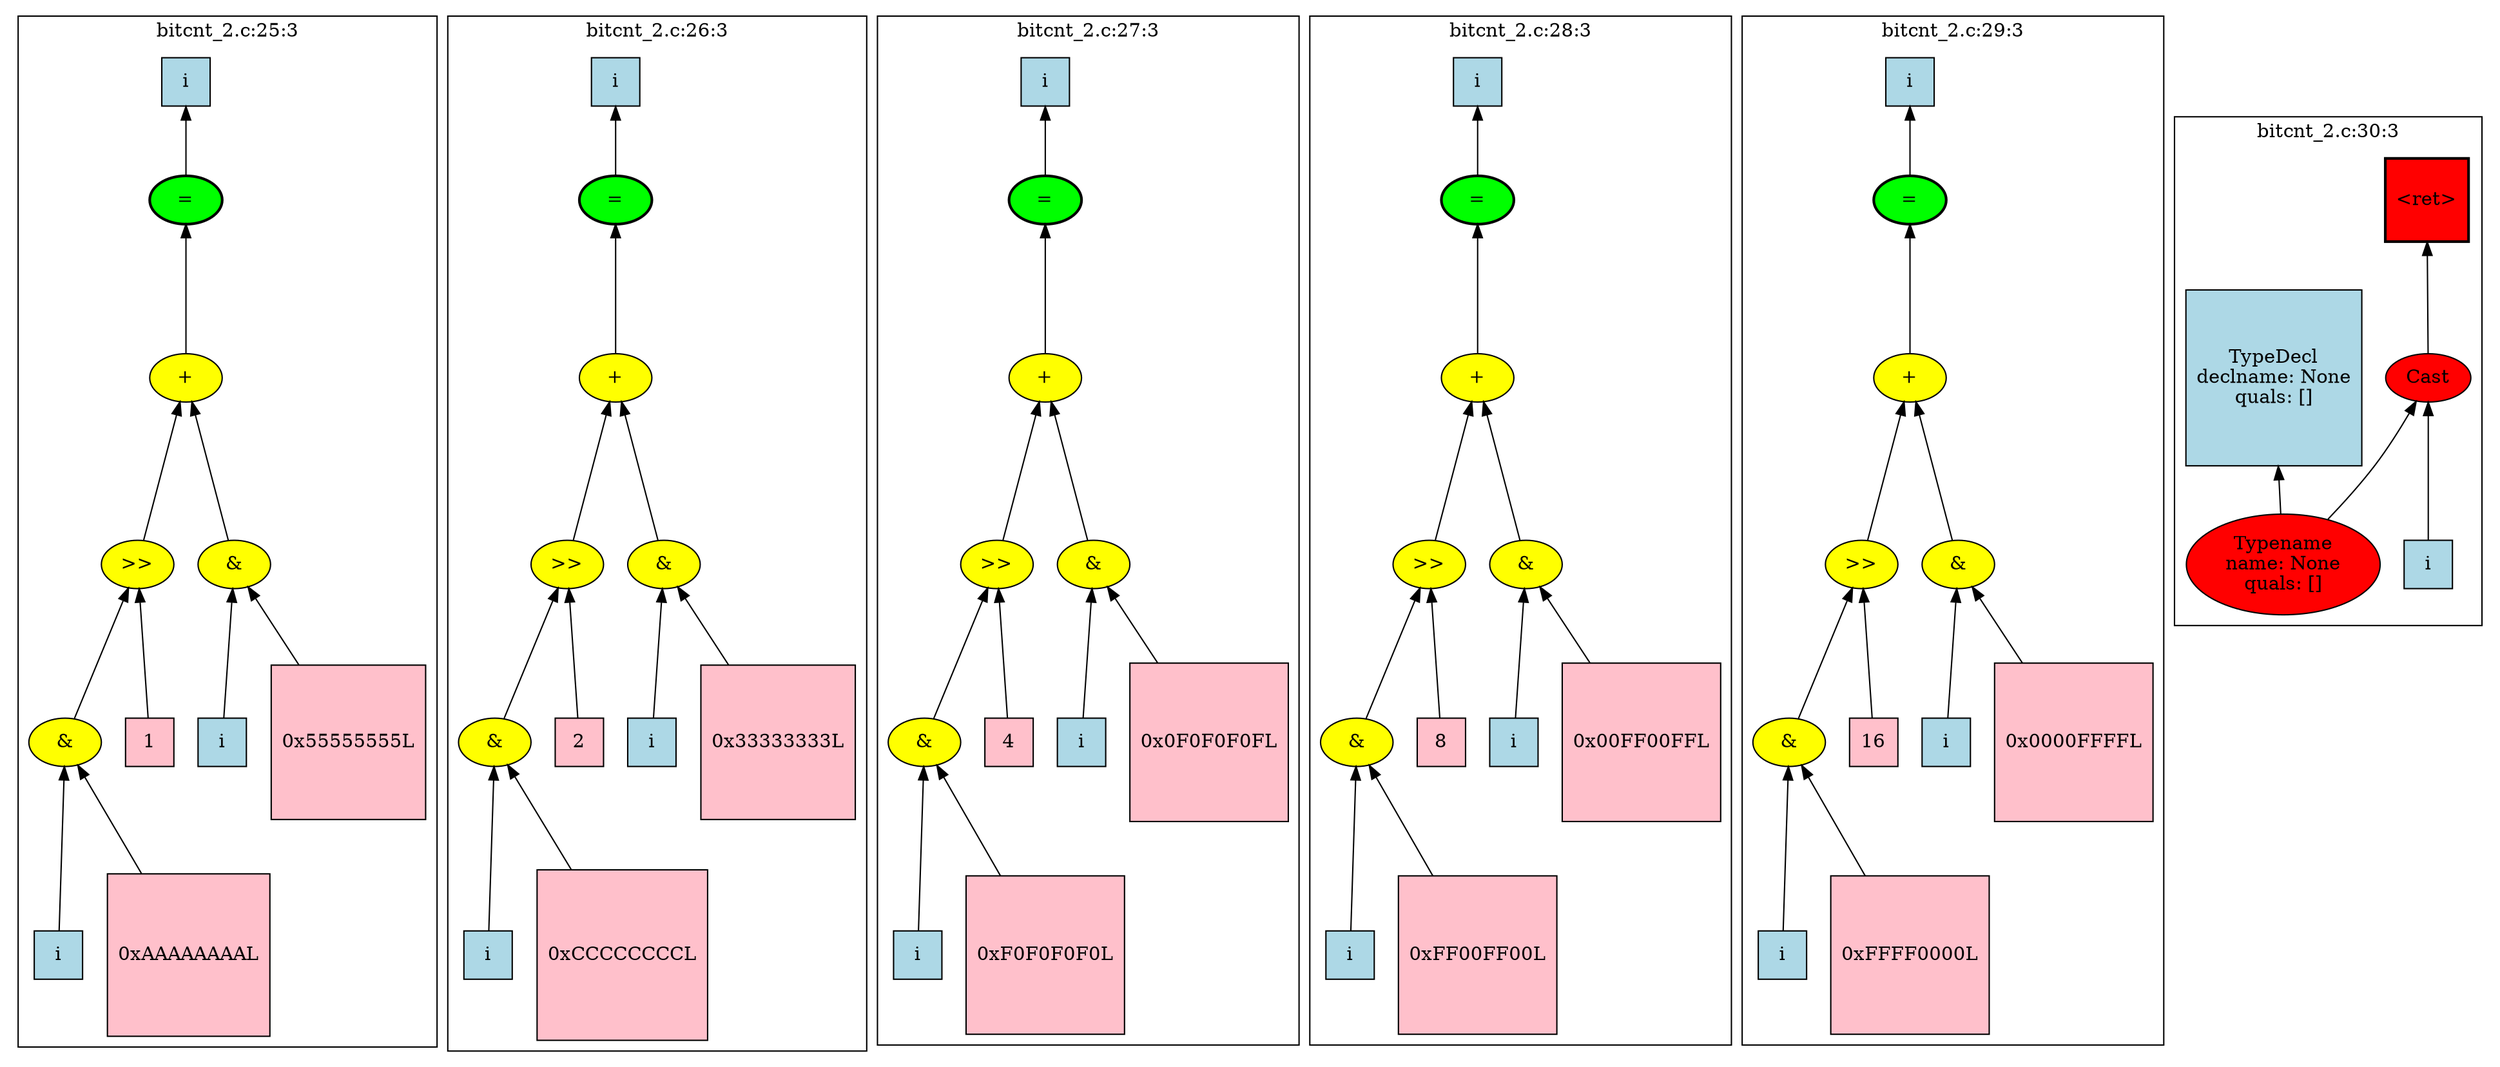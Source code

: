 strict graph "" {
	graph [bb="0,0,1705,712.95",
		newrank=true
	];
	node [label="\N"];
	{
		graph [rank=same,
			rankdir=LR
		];
		rank2	[height=0.5,
			label="",
			pos="0.5,575.45",
			style=invis,
			width=0.013889];
		84	[fillcolor=green,
			height=0.5,
			label="=",
			pos="134.5,575.45",
			style="filled,bold",
			width=0.75];
		rank2 -- 84	[pos="1.0234,575.45 36.478,575.45 71.933,575.45 107.39,575.45",
			style=invis];
		95	[fillcolor=green,
			height=0.5,
			label="=",
			pos="430.5,575.45",
			style="filled,bold",
			width=0.75];
		84 -- 95	[pos="161.67,575.45 242.27,575.45 322.86,575.45 403.46,575.45",
			style=invis];
		106	[fillcolor=green,
			height=0.5,
			label="=",
			pos="726.5,575.45",
			style="filled,bold",
			width=0.75];
		95 -- 106	[pos="457.67,575.45 538.27,575.45 618.86,575.45 699.46,575.45",
			style=invis];
		117	[fillcolor=green,
			height=0.5,
			label="=",
			pos="1026.5,575.45",
			style="filled,bold",
			width=0.75];
		106 -- 117	[pos="753.75,575.45 835.61,575.45 917.47,575.45 999.33,575.45",
			style=invis];
		128	[fillcolor=green,
			height=0.5,
			label="=",
			pos="1326.5,575.45",
			style="filled,bold",
			width=0.75];
		117 -- 128	[pos="1053.7,575.45 1135.6,575.45 1217.5,575.45 1299.3,575.45",
			style=invis];
		139	[fillcolor=red,
			height=0.65278,
			label="\<ret\>",
			pos="1660.5,575.45",
			shape=square,
			style="filled,bold",
			width=0.65278];
		128 -- 139	[pos="1353.6,575.45 1448,575.45 1542.4,575.45 1636.8,575.45",
			style=invis];
		end	[height=0.5,
			label="",
			pos="1704.5,575.45",
			style=invis,
			width=0.013889];
		139 -- end	[pos="1684.2,575.45 1690.8,575.45 1697.3,575.45 1703.9,575.45",
			style=invis];
	}
	subgraph cluster95 {
		graph [bb="305.5,11,593.5,704.95",
			label="bitcnt_2.c:26:3",
			lheight=0.21,
			lp="449.5,693.45",
			lwidth=1.14
		];
		95;
		97	[fillcolor=yellow,
			height=0.5,
			label="+",
			pos="430.5,462.95",
			style=filled,
			width=0.75];
		95 -- 97	[dir=back,
			pos="s,430.5,557.19 430.5,547.12 430.5,526.46 430.5,498.73 430.5,481.1"];
		98	[fillcolor=yellow,
			height=0.5,
			label=">>",
			pos="394.5,336.48",
			style=filled,
			width=0.75];
		97 -- 98	[dir=back,
			pos="s,425.64,445.17 422.83,435.42 415.74,410.92 405.42,375.25 399.39,354.4"];
		103	[fillcolor=yellow,
			height=0.5,
			label="&",
			pos="466.5,336.48",
			style=filled,
			width=0.75];
		97 -- 103	[dir=back,
			pos="s,435.36,445.17 438.17,435.42 445.26,410.92 455.58,375.25 461.61,354.4"];
		99	[fillcolor=yellow,
			height=0.5,
			label="&",
			pos="340.5,215.5",
			style=filled,
			width=0.75];
		98 -- 99	[dir=back,
			pos="s,386.99,318.93 382.77,309.64 372.19,286.32 356.94,252.73 347.94,232.9"];
		102	[fillcolor=pink,
			height=0.5,
			label=2,
			pos="403.5,215.5",
			shape=square,
			style=filled,
			width=0.5];
		98 -- 102	[dir=back,
			pos="s,395.79,318.43 396.56,308.28 398.3,285.28 400.74,253.03 402.21,233.51"];
		104	[fillcolor=lightblue,
			height=0.5,
			label=i,
			pos="457.5,215.5",
			shape=square,
			style=filled,
			width=0.5];
		103 -- 104	[dir=back,
			pos="s,465.21,318.43 464.44,308.28 462.7,285.28 460.26,253.03 458.79,233.51"];
		105	[fillcolor=pink,
			height=1.2778,
			label="0x33333333L",
			pos="539.5,215.5",
			shape=square,
			style=filled,
			width=1.2778];
		103 -- 105	[dir=back,
			pos="s,476.35,319.43 481.66,310.76 490.36,296.59 501.54,278.36 511.76,261.72"];
		96	[fillcolor=lightblue,
			height=0.5,
			label=i,
			pos="430.5,655.95",
			shape=square,
			style=filled,
			width=0.5];
		96 -- 95	[dir=back,
			pos="s,430.5,637.92 430.5,627.62 430.5,616.26 430.5,603.43 430.5,593.45"];
		100	[fillcolor=lightblue,
			height=0.5,
			label=i,
			pos="335.5,74",
			shape=square,
			style=filled,
			width=0.5];
		99 -- 100	[dir=back,
			pos="s,339.89,197.39 339.52,187.04 338.51,158.89 336.97,115.96 336.12,92.245"];
		101	[fillcolor=pink,
			height=1.5278,
			label="0xCCCCCCCCL",
			pos="426.5,74",
			shape=square,
			style=filled,
			width=1.5278];
		99 -- 101	[dir=back,
			pos="s,350.37,198.5 355.7,189.85 366.05,173.06 380.16,150.17 393.06,129.25"];
	}
	subgraph cluster84 {
		graph [bb="9.5,8,297.5,704.95",
			label="bitcnt_2.c:25:3",
			lheight=0.21,
			lp="153.5,693.45",
			lwidth=1.14
		];
		84;
		86	[fillcolor=yellow,
			height=0.5,
			label="+",
			pos="134.5,462.95",
			style=filled,
			width=0.75];
		84 -- 86	[dir=back,
			pos="s,134.5,557.19 134.5,547.12 134.5,526.46 134.5,498.73 134.5,481.1"];
		87	[fillcolor=yellow,
			height=0.5,
			label=">>",
			pos="98.5,336.48",
			style=filled,
			width=0.75];
		86 -- 87	[dir=back,
			pos="s,129.64,445.17 126.83,435.42 119.74,410.92 109.42,375.25 103.39,354.4"];
		92	[fillcolor=yellow,
			height=0.5,
			label="&",
			pos="170.5,336.48",
			style=filled,
			width=0.75];
		86 -- 92	[dir=back,
			pos="s,139.36,445.17 142.17,435.42 149.26,410.92 159.58,375.25 165.61,354.4"];
		88	[fillcolor=yellow,
			height=0.5,
			label="&",
			pos="44.5,215.5",
			style=filled,
			width=0.75];
		87 -- 88	[dir=back,
			pos="s,90.992,318.93 86.773,309.64 76.191,286.32 60.943,252.73 51.945,232.9"];
		91	[fillcolor=pink,
			height=0.5,
			label=1,
			pos="107.5,215.5",
			shape=square,
			style=filled,
			width=0.5];
		87 -- 91	[dir=back,
			pos="s,99.789,318.43 100.56,308.28 102.3,285.28 104.74,253.03 106.21,233.51"];
		93	[fillcolor=lightblue,
			height=0.5,
			label=i,
			pos="161.5,215.5",
			shape=square,
			style=filled,
			width=0.5];
		92 -- 93	[dir=back,
			pos="s,169.21,318.43 168.44,308.28 166.7,285.28 164.26,253.03 162.79,233.51"];
		94	[fillcolor=pink,
			height=1.2778,
			label="0x55555555L",
			pos="243.5,215.5",
			shape=square,
			style=filled,
			width=1.2778];
		92 -- 94	[dir=back,
			pos="s,180.35,319.43 185.66,310.76 194.36,296.59 205.54,278.36 215.76,261.72"];
		85	[fillcolor=lightblue,
			height=0.5,
			label=i,
			pos="134.5,655.95",
			shape=square,
			style=filled,
			width=0.5];
		85 -- 84	[dir=back,
			pos="s,134.5,637.92 134.5,627.62 134.5,616.26 134.5,603.43 134.5,593.45"];
		89	[fillcolor=lightblue,
			height=0.5,
			label=i,
			pos="39.5,74",
			shape=square,
			style=filled,
			width=0.5];
		88 -- 89	[dir=back,
			pos="s,43.887,197.39 43.516,187.04 42.507,158.89 40.968,115.96 40.118,92.245"];
		90	[fillcolor=pink,
			height=1.6111,
			label="0xAAAAAAAAL",
			pos="133.5,74",
			shape=square,
			style=filled,
			width=1.6111];
		88 -- 90	[dir=back,
			pos="s,54.536,198.77 60.123,190.01 70.375,173.94 84.227,152.23 97.134,132"];
	}
	subgraph cluster106 {
		graph [bb="601.5,18.5,893.5,704.95",
			label="bitcnt_2.c:27:3",
			lheight=0.21,
			lp="747.5,693.45",
			lwidth=1.14
		];
		106;
		108	[fillcolor=yellow,
			height=0.5,
			label="+",
			pos="726.5,462.95",
			style=filled,
			width=0.75];
		106 -- 108	[dir=back,
			pos="s,726.5,557.19 726.5,547.12 726.5,526.46 726.5,498.73 726.5,481.1"];
		109	[fillcolor=yellow,
			height=0.5,
			label=">>",
			pos="690.5,336.48",
			style=filled,
			width=0.75];
		108 -- 109	[dir=back,
			pos="s,721.64,445.17 718.83,435.42 711.74,410.92 701.42,375.25 695.39,354.4"];
		114	[fillcolor=yellow,
			height=0.5,
			label="&",
			pos="762.5,336.48",
			style=filled,
			width=0.75];
		108 -- 114	[dir=back,
			pos="s,731.36,445.17 734.17,435.42 741.26,410.92 751.58,375.25 757.61,354.4"];
		110	[fillcolor=yellow,
			height=0.5,
			label="&",
			pos="636.5,215.5",
			style=filled,
			width=0.75];
		109 -- 110	[dir=back,
			pos="s,682.99,318.93 678.77,309.64 668.19,286.32 652.94,252.73 643.94,232.9"];
		113	[fillcolor=pink,
			height=0.5,
			label=4,
			pos="699.5,215.5",
			shape=square,
			style=filled,
			width=0.5];
		109 -- 113	[dir=back,
			pos="s,691.79,318.43 692.56,308.28 694.3,285.28 696.74,253.03 698.21,233.51"];
		115	[fillcolor=lightblue,
			height=0.5,
			label=i,
			pos="753.5,215.5",
			shape=square,
			style=filled,
			width=0.5];
		114 -- 115	[dir=back,
			pos="s,761.21,318.43 760.44,308.28 758.7,285.28 756.26,253.03 754.79,233.51"];
		116	[fillcolor=pink,
			height=1.3194,
			label="0x0F0F0F0FL",
			pos="837.5,215.5",
			shape=square,
			style=filled,
			width=1.3194];
		114 -- 116	[dir=back,
			pos="s,772.61,319.43 777.95,310.96 786.67,297.13 797.85,279.39 808.17,263.03"];
		107	[fillcolor=lightblue,
			height=0.5,
			label=i,
			pos="726.5,655.95",
			shape=square,
			style=filled,
			width=0.5];
		107 -- 106	[dir=back,
			pos="s,726.5,637.92 726.5,627.62 726.5,616.26 726.5,603.43 726.5,593.45"];
		111	[fillcolor=lightblue,
			height=0.5,
			label=i,
			pos="631.5,74",
			shape=square,
			style=filled,
			width=0.5];
		110 -- 111	[dir=back,
			pos="s,635.89,197.39 635.52,187.04 634.51,158.89 632.97,115.96 632.12,92.245"];
		112	[fillcolor=pink,
			height=1.3194,
			label="0xF0F0F0F0L",
			pos="715.5,74",
			shape=square,
			style=filled,
			width=1.3194];
		110 -- 112	[dir=back,
			pos="s,645.56,198.5 650.56,189.67 661.21,170.87 676.14,144.5 689.01,121.78"];
	}
	subgraph cluster117 {
		graph [bb="901.5,18.5,1193.5,704.95",
			label="bitcnt_2.c:28:3",
			lheight=0.21,
			lp="1047.5,693.45",
			lwidth=1.14
		];
		117;
		119	[fillcolor=yellow,
			height=0.5,
			label="+",
			pos="1026.5,462.95",
			style=filled,
			width=0.75];
		117 -- 119	[dir=back,
			pos="s,1026.5,557.19 1026.5,547.12 1026.5,526.46 1026.5,498.73 1026.5,481.1"];
		120	[fillcolor=yellow,
			height=0.5,
			label=">>",
			pos="990.5,336.48",
			style=filled,
			width=0.75];
		119 -- 120	[dir=back,
			pos="s,1021.6,445.17 1018.8,435.42 1011.7,410.92 1001.4,375.25 995.39,354.4"];
		125	[fillcolor=yellow,
			height=0.5,
			label="&",
			pos="1062.5,336.48",
			style=filled,
			width=0.75];
		119 -- 125	[dir=back,
			pos="s,1031.4,445.17 1034.2,435.42 1041.3,410.92 1051.6,375.25 1057.6,354.4"];
		121	[fillcolor=yellow,
			height=0.5,
			label="&",
			pos="936.5,215.5",
			style=filled,
			width=0.75];
		120 -- 121	[dir=back,
			pos="s,982.99,318.93 978.77,309.64 968.19,286.32 952.94,252.73 943.94,232.9"];
		124	[fillcolor=pink,
			height=0.5,
			label=8,
			pos="999.5,215.5",
			shape=square,
			style=filled,
			width=0.5];
		120 -- 124	[dir=back,
			pos="s,991.79,318.43 992.56,308.28 994.3,285.28 996.74,253.03 998.21,233.51"];
		126	[fillcolor=lightblue,
			height=0.5,
			label=i,
			pos="1053.5,215.5",
			shape=square,
			style=filled,
			width=0.5];
		125 -- 126	[dir=back,
			pos="s,1061.2,318.43 1060.4,308.28 1058.7,285.28 1056.3,253.03 1054.8,233.51"];
		127	[fillcolor=pink,
			height=1.3194,
			label="0x00FF00FFL",
			pos="1137.5,215.5",
			shape=square,
			style=filled,
			width=1.3194];
		125 -- 127	[dir=back,
			pos="s,1072.6,319.43 1078,310.96 1086.7,297.13 1097.9,279.39 1108.2,263.03"];
		118	[fillcolor=lightblue,
			height=0.5,
			label=i,
			pos="1026.5,655.95",
			shape=square,
			style=filled,
			width=0.5];
		118 -- 117	[dir=back,
			pos="s,1026.5,637.92 1026.5,627.62 1026.5,616.26 1026.5,603.43 1026.5,593.45"];
		122	[fillcolor=lightblue,
			height=0.5,
			label=i,
			pos="931.5,74",
			shape=square,
			style=filled,
			width=0.5];
		121 -- 122	[dir=back,
			pos="s,935.89,197.39 935.52,187.04 934.51,158.89 932.97,115.96 932.12,92.245"];
		123	[fillcolor=pink,
			height=1.3194,
			label="0xFF00FF00L",
			pos="1015.5,74",
			shape=square,
			style=filled,
			width=1.3194];
		121 -- 123	[dir=back,
			pos="s,945.56,198.5 950.56,189.67 961.21,170.87 976.14,144.5 989.01,121.78"];
	}
	subgraph cluster128 {
		graph [bb="1201.5,18.5,1493.5,704.95",
			label="bitcnt_2.c:29:3",
			lheight=0.21,
			lp="1347.5,693.45",
			lwidth=1.14
		];
		128;
		130	[fillcolor=yellow,
			height=0.5,
			label="+",
			pos="1326.5,462.95",
			style=filled,
			width=0.75];
		128 -- 130	[dir=back,
			pos="s,1326.5,557.19 1326.5,547.12 1326.5,526.46 1326.5,498.73 1326.5,481.1"];
		131	[fillcolor=yellow,
			height=0.5,
			label=">>",
			pos="1290.5,336.48",
			style=filled,
			width=0.75];
		130 -- 131	[dir=back,
			pos="s,1321.6,445.17 1318.8,435.42 1311.7,410.92 1301.4,375.25 1295.4,354.4"];
		136	[fillcolor=yellow,
			height=0.5,
			label="&",
			pos="1362.5,336.48",
			style=filled,
			width=0.75];
		130 -- 136	[dir=back,
			pos="s,1331.4,445.17 1334.2,435.42 1341.3,410.92 1351.6,375.25 1357.6,354.4"];
		132	[fillcolor=yellow,
			height=0.5,
			label="&",
			pos="1236.5,215.5",
			style=filled,
			width=0.75];
		131 -- 132	[dir=back,
			pos="s,1283,318.93 1278.8,309.64 1268.2,286.32 1252.9,252.73 1243.9,232.9"];
		135	[fillcolor=pink,
			height=0.5,
			label=16,
			pos="1299.5,215.5",
			shape=square,
			style=filled,
			width=0.5];
		131 -- 135	[dir=back,
			pos="s,1291.8,318.43 1292.6,308.28 1294.3,285.28 1296.7,253.03 1298.2,233.51"];
		137	[fillcolor=lightblue,
			height=0.5,
			label=i,
			pos="1353.5,215.5",
			shape=square,
			style=filled,
			width=0.5];
		136 -- 137	[dir=back,
			pos="s,1361.2,318.43 1360.4,308.28 1358.7,285.28 1356.3,253.03 1354.8,233.51"];
		138	[fillcolor=pink,
			height=1.3194,
			label="0x0000FFFFL",
			pos="1437.5,215.5",
			shape=square,
			style=filled,
			width=1.3194];
		136 -- 138	[dir=back,
			pos="s,1372.6,319.43 1378,310.96 1386.7,297.13 1397.9,279.39 1408.2,263.03"];
		129	[fillcolor=lightblue,
			height=0.5,
			label=i,
			pos="1326.5,655.95",
			shape=square,
			style=filled,
			width=0.5];
		129 -- 128	[dir=back,
			pos="s,1326.5,637.92 1326.5,627.62 1326.5,616.26 1326.5,603.43 1326.5,593.45"];
		133	[fillcolor=lightblue,
			height=0.5,
			label=i,
			pos="1231.5,74",
			shape=square,
			style=filled,
			width=0.5];
		132 -- 133	[dir=back,
			pos="s,1235.9,197.39 1235.5,187.04 1234.5,158.89 1233,115.96 1232.1,92.245"];
		134	[fillcolor=pink,
			height=1.3194,
			label="0xFFFF0000L",
			pos="1315.5,74",
			shape=square,
			style=filled,
			width=1.3194];
		132 -- 134	[dir=back,
			pos="s,1245.6,198.5 1250.6,189.67 1261.2,170.87 1276.1,144.5 1289,121.78"];
	}
	subgraph cluster139 {
		graph [bb="1501.5,291,1695.5,629.95",
			label="bitcnt_2.c:30:3",
			lheight=0.21,
			lp="1598.5,618.45",
			lwidth=1.14
		];
		139;
		140	[fillcolor=red,
			height=0.5,
			label=Cast,
			pos="1660.5,462.95",
			style=filled,
			width=0.75];
		139 -- 140	[dir=back,
			pos="s,1660.5,551.83 1660.5,541.64 1660.5,521.77 1660.5,497.24 1660.5,481.13"];
		141	[fillcolor=red,
			height=1.041,
			label="Typename
name: None
quals: []",
			pos="1568.5,336.48",
			style=filled,
			width=1.6303];
		140 -- 141	[dir=back,
			pos="s,1650,446.33 1644.3,437.95 1638.2,429.08 1631.1,418.99 1624.5,409.95 1614.9,396.86 1604.1,382.7 1594.5,370.39"];
		144	[fillcolor=lightblue,
			height=0.5,
			label=i,
			pos="1663.5,336.48",
			shape=square,
			style=filled,
			width=0.5];
		140 -- 144	[dir=back,
			pos="s,1660.9,444.91 1661.2,434.87 1661.7,410.51 1662.6,375.46 1663.1,354.72"];
		142	[fillcolor=lightblue,
			height=1.4722,
			label="TypeDecl
declname: None
quals: []",
			pos="1562.5,462.95",
			shape=square,
			style=filled,
			width=1.4722];
		142 -- 141	[dir=back,
			pos="s,1565,409.89 1565.5,399.69 1565.9,390.96 1566.3,382.24 1566.7,374.2"];
	}
	rank1	[height=0.5,
		label="",
		pos="0.5,655.95",
		style=invis,
		width=0.013889];
	rank1 -- rank2	[pos="0.5,637.92 0.5,624.75 0.5,606.61 0.5,593.45",
		style=invis];
}
